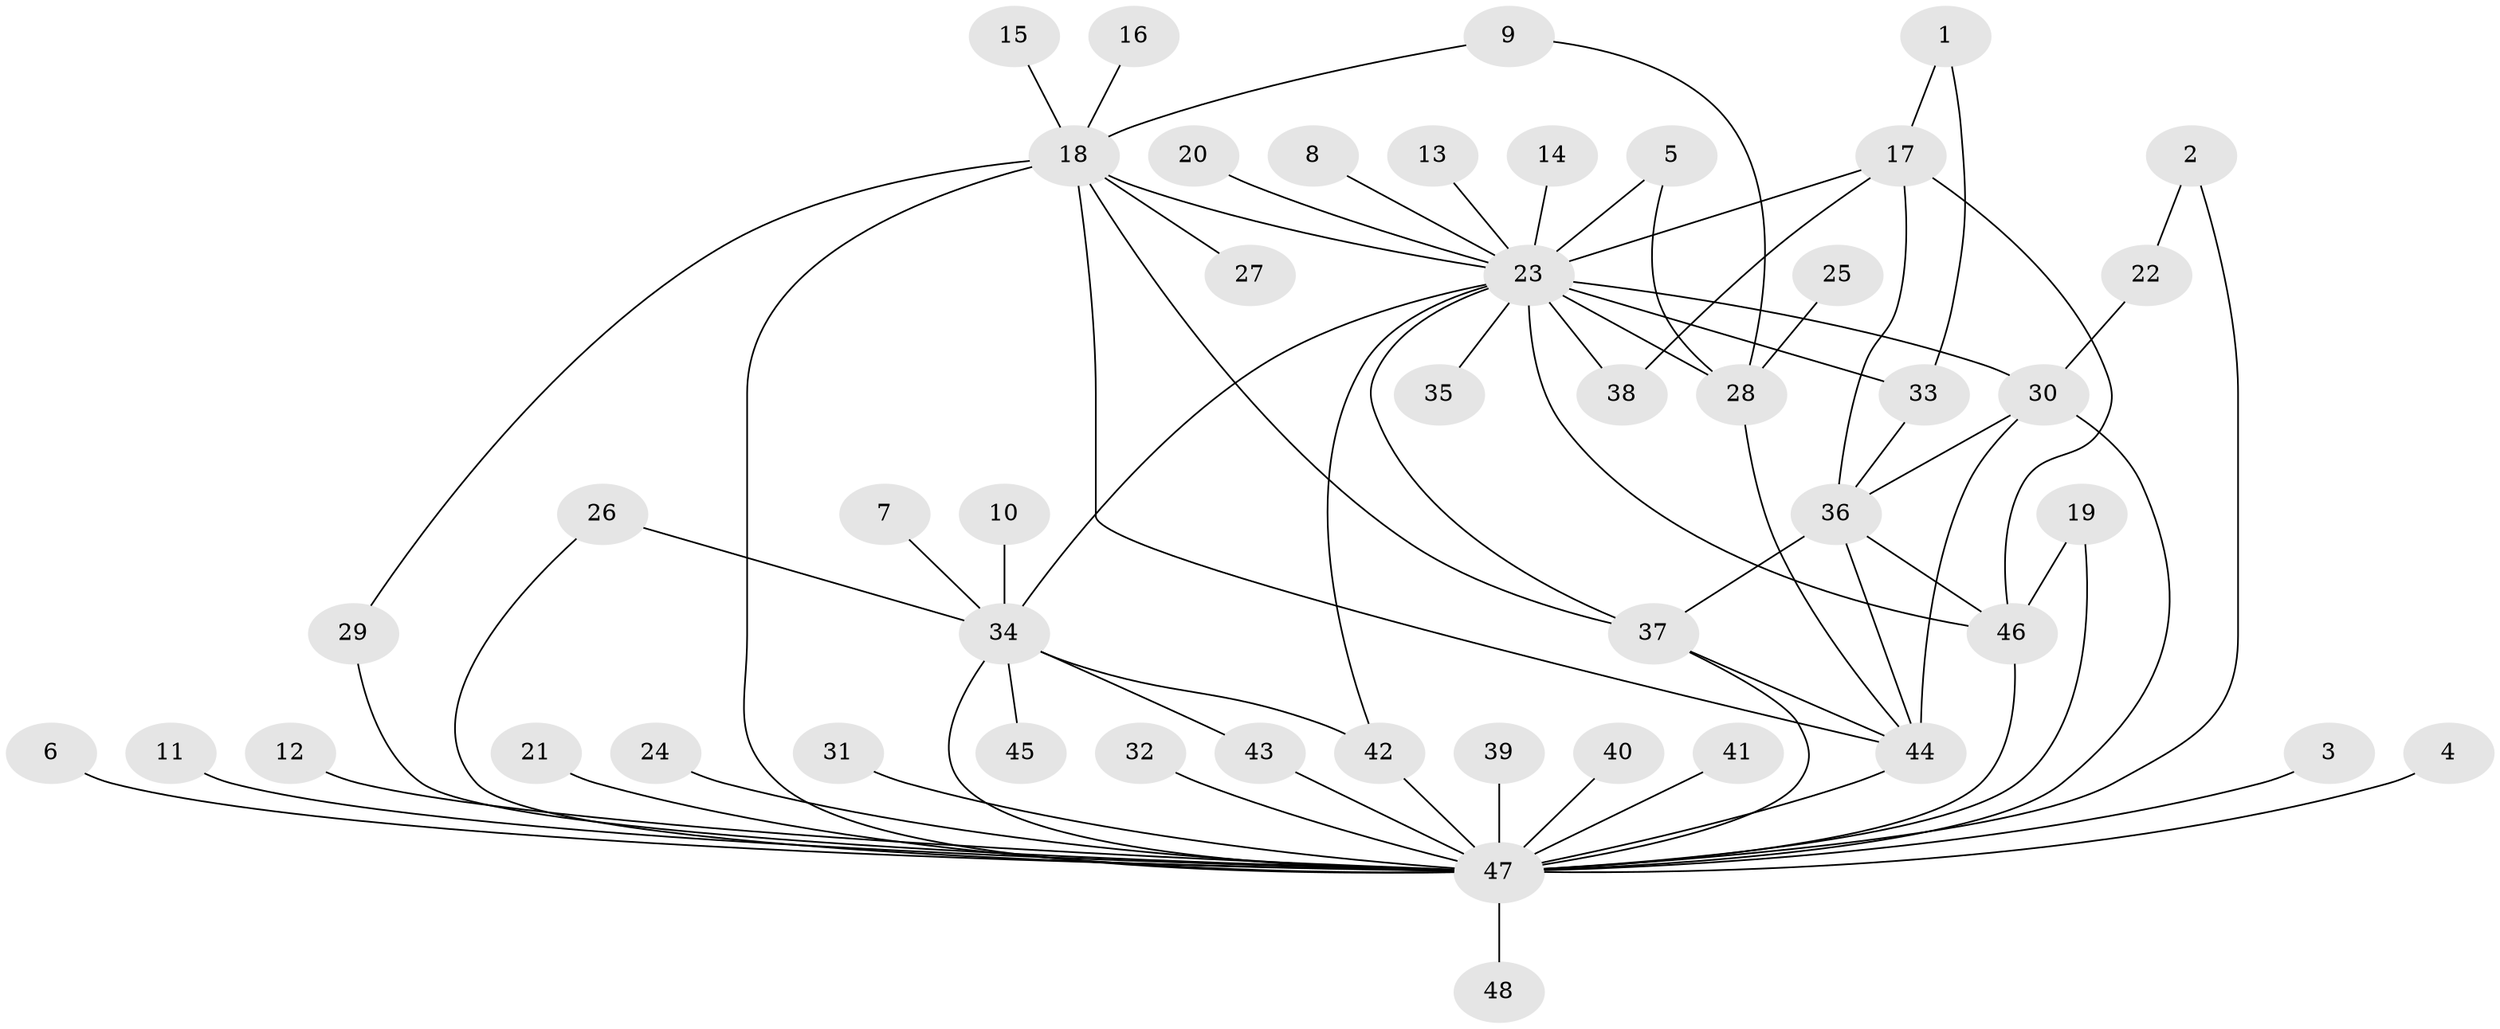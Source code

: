 // original degree distribution, {20: 0.008333333333333333, 8: 0.016666666666666666, 12: 0.016666666666666666, 2: 0.21666666666666667, 36: 0.008333333333333333, 1: 0.525, 3: 0.08333333333333333, 5: 0.03333333333333333, 7: 0.025, 4: 0.058333333333333334, 6: 0.008333333333333333}
// Generated by graph-tools (version 1.1) at 2025/36/03/04/25 23:36:57]
// undirected, 48 vertices, 73 edges
graph export_dot {
  node [color=gray90,style=filled];
  1;
  2;
  3;
  4;
  5;
  6;
  7;
  8;
  9;
  10;
  11;
  12;
  13;
  14;
  15;
  16;
  17;
  18;
  19;
  20;
  21;
  22;
  23;
  24;
  25;
  26;
  27;
  28;
  29;
  30;
  31;
  32;
  33;
  34;
  35;
  36;
  37;
  38;
  39;
  40;
  41;
  42;
  43;
  44;
  45;
  46;
  47;
  48;
  1 -- 17 [weight=1.0];
  1 -- 33 [weight=1.0];
  2 -- 22 [weight=1.0];
  2 -- 47 [weight=1.0];
  3 -- 47 [weight=1.0];
  4 -- 47 [weight=1.0];
  5 -- 23 [weight=1.0];
  5 -- 28 [weight=1.0];
  6 -- 47 [weight=1.0];
  7 -- 34 [weight=1.0];
  8 -- 23 [weight=1.0];
  9 -- 18 [weight=1.0];
  9 -- 28 [weight=1.0];
  10 -- 34 [weight=1.0];
  11 -- 47 [weight=1.0];
  12 -- 47 [weight=1.0];
  13 -- 23 [weight=1.0];
  14 -- 23 [weight=1.0];
  15 -- 18 [weight=1.0];
  16 -- 18 [weight=1.0];
  17 -- 23 [weight=1.0];
  17 -- 36 [weight=1.0];
  17 -- 38 [weight=1.0];
  17 -- 46 [weight=1.0];
  18 -- 23 [weight=1.0];
  18 -- 27 [weight=1.0];
  18 -- 29 [weight=1.0];
  18 -- 37 [weight=2.0];
  18 -- 44 [weight=2.0];
  18 -- 47 [weight=1.0];
  19 -- 46 [weight=1.0];
  19 -- 47 [weight=1.0];
  20 -- 23 [weight=1.0];
  21 -- 47 [weight=1.0];
  22 -- 30 [weight=1.0];
  23 -- 28 [weight=1.0];
  23 -- 30 [weight=2.0];
  23 -- 33 [weight=1.0];
  23 -- 34 [weight=1.0];
  23 -- 35 [weight=1.0];
  23 -- 37 [weight=1.0];
  23 -- 38 [weight=1.0];
  23 -- 42 [weight=1.0];
  23 -- 46 [weight=1.0];
  24 -- 47 [weight=1.0];
  25 -- 28 [weight=1.0];
  26 -- 34 [weight=1.0];
  26 -- 47 [weight=1.0];
  28 -- 44 [weight=1.0];
  29 -- 47 [weight=1.0];
  30 -- 36 [weight=2.0];
  30 -- 44 [weight=1.0];
  30 -- 47 [weight=3.0];
  31 -- 47 [weight=1.0];
  32 -- 47 [weight=1.0];
  33 -- 36 [weight=1.0];
  34 -- 42 [weight=1.0];
  34 -- 43 [weight=1.0];
  34 -- 45 [weight=1.0];
  34 -- 47 [weight=1.0];
  36 -- 37 [weight=1.0];
  36 -- 44 [weight=1.0];
  36 -- 46 [weight=1.0];
  37 -- 44 [weight=1.0];
  37 -- 47 [weight=2.0];
  39 -- 47 [weight=1.0];
  40 -- 47 [weight=1.0];
  41 -- 47 [weight=1.0];
  42 -- 47 [weight=1.0];
  43 -- 47 [weight=1.0];
  44 -- 47 [weight=1.0];
  46 -- 47 [weight=1.0];
  47 -- 48 [weight=1.0];
}
